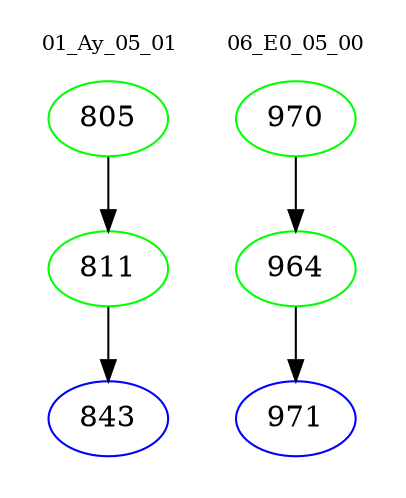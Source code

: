 digraph{
subgraph cluster_0 {
color = white
label = "01_Ay_05_01";
fontsize=10;
T0_805 [label="805", color="green"]
T0_805 -> T0_811 [color="black"]
T0_811 [label="811", color="green"]
T0_811 -> T0_843 [color="black"]
T0_843 [label="843", color="blue"]
}
subgraph cluster_1 {
color = white
label = "06_E0_05_00";
fontsize=10;
T1_970 [label="970", color="green"]
T1_970 -> T1_964 [color="black"]
T1_964 [label="964", color="green"]
T1_964 -> T1_971 [color="black"]
T1_971 [label="971", color="blue"]
}
}
